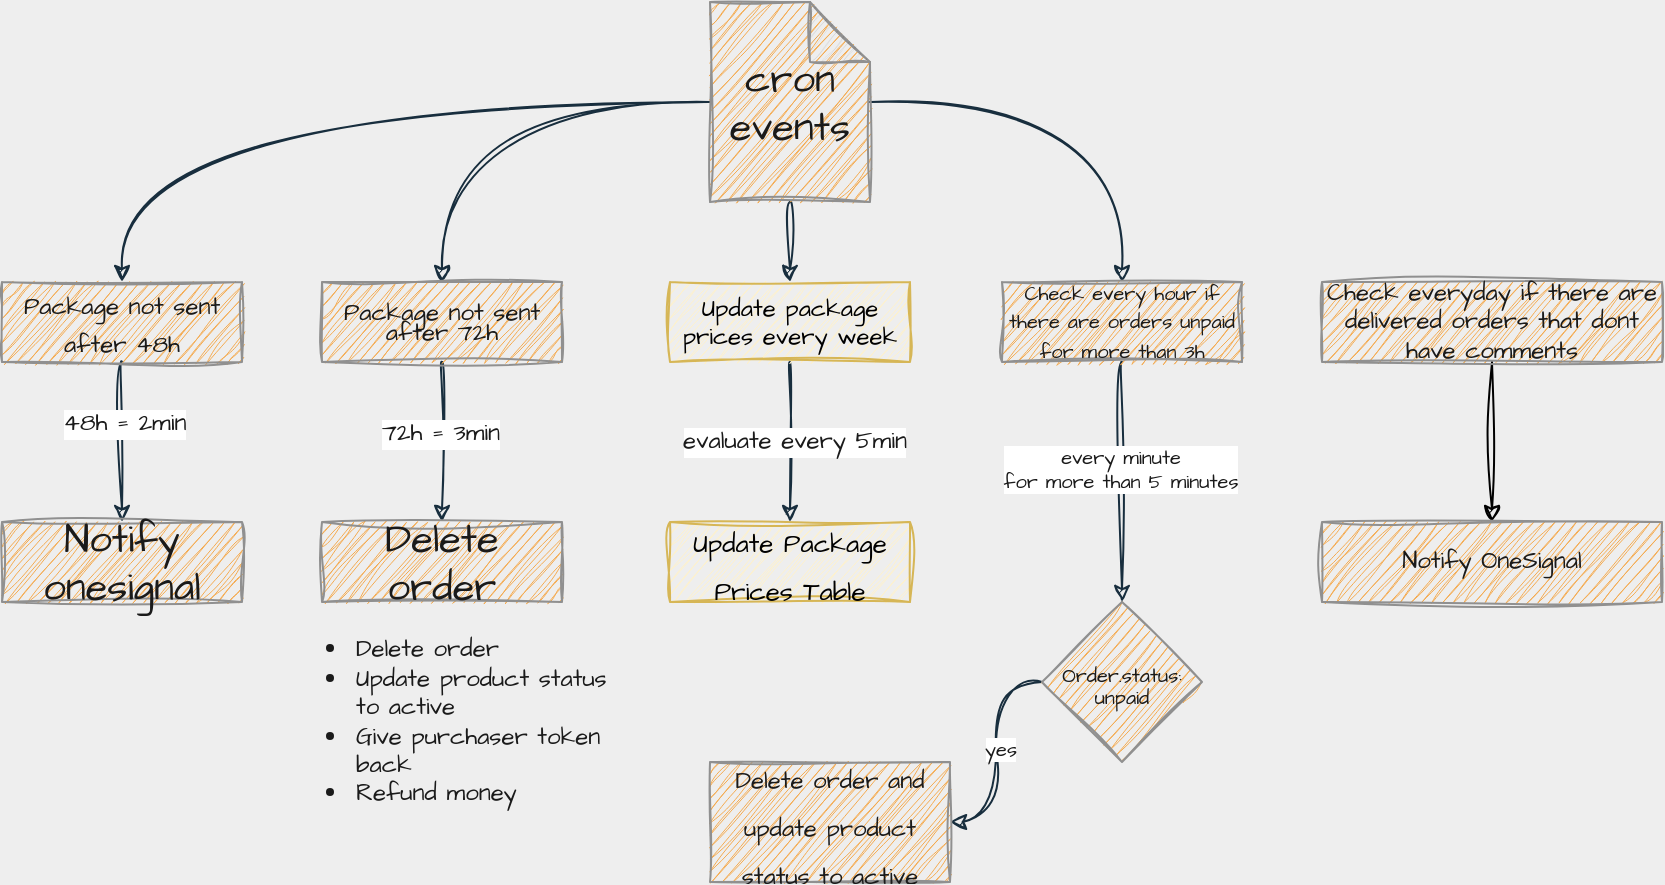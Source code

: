 <mxfile version="20.6.0" type="github">
  <diagram id="pWL9M35hyhVUCSLAzQwa" name="Strona-1">
    <mxGraphModel dx="1501" dy="863" grid="1" gridSize="10" guides="1" tooltips="1" connect="1" arrows="1" fold="1" page="1" pageScale="1" pageWidth="827" pageHeight="1169" background="#EEEEEE" math="0" shadow="0">
      <root>
        <mxCell id="0" />
        <mxCell id="1" parent="0" />
        <mxCell id="czl2qet7RvVeBFFA1b4G-19" style="edgeStyle=orthogonalEdgeStyle;rounded=0;hachureGap=4;jiggle=2;orthogonalLoop=1;jettySize=auto;html=1;strokeColor=#182E3E;fontFamily=Architects Daughter;fontSource=https%3A%2F%2Ffonts.googleapis.com%2Fcss%3Ffamily%3DArchitects%2BDaughter;fontSize=12;fontColor=#1A1A1A;curved=1;sketch=1;" parent="1" source="czl2qet7RvVeBFFA1b4G-5" target="czl2qet7RvVeBFFA1b4G-10" edge="1">
          <mxGeometry relative="1" as="geometry" />
        </mxCell>
        <mxCell id="czl2qet7RvVeBFFA1b4G-20" style="edgeStyle=orthogonalEdgeStyle;rounded=0;hachureGap=4;jiggle=2;orthogonalLoop=1;jettySize=auto;html=1;entryX=0.5;entryY=0;entryDx=0;entryDy=0;strokeColor=#182E3E;fontFamily=Architects Daughter;fontSource=https%3A%2F%2Ffonts.googleapis.com%2Fcss%3Ffamily%3DArchitects%2BDaughter;fontSize=12;fontColor=#1A1A1A;curved=1;sketch=1;" parent="1" source="czl2qet7RvVeBFFA1b4G-5" target="czl2qet7RvVeBFFA1b4G-8" edge="1">
          <mxGeometry relative="1" as="geometry" />
        </mxCell>
        <mxCell id="czl2qet7RvVeBFFA1b4G-21" style="edgeStyle=orthogonalEdgeStyle;rounded=0;hachureGap=4;jiggle=2;orthogonalLoop=1;jettySize=auto;html=1;entryX=0.5;entryY=0;entryDx=0;entryDy=0;strokeColor=#182E3E;fontFamily=Architects Daughter;fontSource=https%3A%2F%2Ffonts.googleapis.com%2Fcss%3Ffamily%3DArchitects%2BDaughter;fontSize=12;fontColor=#1A1A1A;curved=1;sketch=1;" parent="1" source="czl2qet7RvVeBFFA1b4G-5" target="czl2qet7RvVeBFFA1b4G-6" edge="1">
          <mxGeometry relative="1" as="geometry" />
        </mxCell>
        <mxCell id="ePx3qtR9HWIwEJ90-jqC-6" style="edgeStyle=orthogonalEdgeStyle;rounded=0;hachureGap=4;jiggle=2;orthogonalLoop=1;jettySize=auto;html=1;entryX=0.5;entryY=0;entryDx=0;entryDy=0;strokeColor=#182E3E;fontFamily=Architects Daughter;fontSource=https%3A%2F%2Ffonts.googleapis.com%2Fcss%3Ffamily%3DArchitects%2BDaughter;fontSize=10;fontColor=#1A1A1A;curved=1;sketch=1;" edge="1" parent="1" source="czl2qet7RvVeBFFA1b4G-5" target="czl2qet7RvVeBFFA1b4G-11">
          <mxGeometry relative="1" as="geometry" />
        </mxCell>
        <mxCell id="czl2qet7RvVeBFFA1b4G-5" value="&lt;div&gt;cron&lt;/div&gt;&lt;div&gt;events&lt;br&gt;&lt;/div&gt;" style="shape=note;whiteSpace=wrap;html=1;backgroundOutline=1;darkOpacity=0.05;hachureGap=4;jiggle=2;strokeColor=#909090;fontFamily=Architects Daughter;fontSource=https%3A%2F%2Ffonts.googleapis.com%2Fcss%3Ffamily%3DArchitects%2BDaughter;fontSize=20;fontColor=#1A1A1A;fillColor=#F5AB50;rounded=0;sketch=1;" parent="1" vertex="1">
          <mxGeometry x="374" y="30" width="80" height="100" as="geometry" />
        </mxCell>
        <mxCell id="czl2qet7RvVeBFFA1b4G-13" value="" style="edgeStyle=orthogonalEdgeStyle;rounded=0;hachureGap=4;jiggle=2;orthogonalLoop=1;jettySize=auto;html=1;strokeColor=#182E3E;fontFamily=Architects Daughter;fontSource=https%3A%2F%2Ffonts.googleapis.com%2Fcss%3Ffamily%3DArchitects%2BDaughter;fontSize=12;fontColor=#1A1A1A;curved=1;sketch=1;" parent="1" source="czl2qet7RvVeBFFA1b4G-6" target="czl2qet7RvVeBFFA1b4G-12" edge="1">
          <mxGeometry relative="1" as="geometry" />
        </mxCell>
        <mxCell id="czl2qet7RvVeBFFA1b4G-18" value="48h = 2min" style="edgeLabel;html=1;align=center;verticalAlign=middle;resizable=0;points=[];fontSize=12;fontFamily=Architects Daughter;fontColor=#1A1A1A;rounded=0;sketch=1;" parent="czl2qet7RvVeBFFA1b4G-13" vertex="1" connectable="0">
          <mxGeometry x="-0.232" y="1" relative="1" as="geometry">
            <mxPoint as="offset" />
          </mxGeometry>
        </mxCell>
        <mxCell id="czl2qet7RvVeBFFA1b4G-6" value="&lt;p style=&quot;line-height: 80%;&quot;&gt;&lt;font style=&quot;font-size: 12px;&quot;&gt;Package not sent after 48h&lt;/font&gt;&lt;/p&gt;" style="rounded=0;whiteSpace=wrap;html=1;hachureGap=4;jiggle=2;strokeColor=#909090;fontFamily=Architects Daughter;fontSource=https%3A%2F%2Ffonts.googleapis.com%2Fcss%3Ffamily%3DArchitects%2BDaughter;fontSize=20;fontColor=#1A1A1A;fillColor=#F5AB50;sketch=1;" parent="1" vertex="1">
          <mxGeometry x="20" y="170" width="120" height="40" as="geometry" />
        </mxCell>
        <mxCell id="czl2qet7RvVeBFFA1b4G-15" value="" style="edgeStyle=orthogonalEdgeStyle;rounded=0;hachureGap=4;jiggle=2;orthogonalLoop=1;jettySize=auto;html=1;strokeColor=#182E3E;fontFamily=Architects Daughter;fontSource=https%3A%2F%2Ffonts.googleapis.com%2Fcss%3Ffamily%3DArchitects%2BDaughter;fontSize=12;fontColor=#1A1A1A;curved=1;sketch=1;" parent="1" source="czl2qet7RvVeBFFA1b4G-8" target="czl2qet7RvVeBFFA1b4G-14" edge="1">
          <mxGeometry relative="1" as="geometry" />
        </mxCell>
        <mxCell id="czl2qet7RvVeBFFA1b4G-17" value="72h = 3min" style="edgeLabel;html=1;align=center;verticalAlign=middle;resizable=0;points=[];fontSize=12;fontFamily=Architects Daughter;fontColor=#1A1A1A;rounded=0;sketch=1;" parent="czl2qet7RvVeBFFA1b4G-15" vertex="1" connectable="0">
          <mxGeometry x="-0.104" y="-1" relative="1" as="geometry">
            <mxPoint as="offset" />
          </mxGeometry>
        </mxCell>
        <mxCell id="czl2qet7RvVeBFFA1b4G-8" value="&lt;p style=&quot;line-height: 80%; font-size: 12px;&quot;&gt;&lt;font style=&quot;font-size: 12px;&quot;&gt;Package not sent after 72h&lt;br&gt;&lt;/font&gt;&lt;/p&gt;" style="rounded=0;whiteSpace=wrap;html=1;hachureGap=4;jiggle=2;strokeColor=#909090;fontFamily=Architects Daughter;fontSource=https%3A%2F%2Ffonts.googleapis.com%2Fcss%3Ffamily%3DArchitects%2BDaughter;fontSize=20;fontColor=#1A1A1A;fillColor=#F5AB50;sketch=1;" parent="1" vertex="1">
          <mxGeometry x="180" y="170" width="120" height="40" as="geometry" />
        </mxCell>
        <mxCell id="ePx3qtR9HWIwEJ90-jqC-2" style="edgeStyle=orthogonalEdgeStyle;rounded=0;hachureGap=4;jiggle=2;orthogonalLoop=1;jettySize=auto;html=1;strokeColor=#182E3E;fontFamily=Architects Daughter;fontSource=https%3A%2F%2Ffonts.googleapis.com%2Fcss%3Ffamily%3DArchitects%2BDaughter;fontSize=12;fontColor=#1A1A1A;curved=1;sketch=1;" edge="1" parent="1" source="czl2qet7RvVeBFFA1b4G-10" target="ePx3qtR9HWIwEJ90-jqC-1">
          <mxGeometry relative="1" as="geometry" />
        </mxCell>
        <mxCell id="ePx3qtR9HWIwEJ90-jqC-3" value="evaluate every 5min" style="edgeLabel;html=1;align=center;verticalAlign=middle;resizable=0;points=[];fontSize=12;fontFamily=Architects Daughter;fontColor=#1A1A1A;rounded=0;sketch=1;" vertex="1" connectable="0" parent="ePx3qtR9HWIwEJ90-jqC-2">
          <mxGeometry x="-0.011" y="2" relative="1" as="geometry">
            <mxPoint as="offset" />
          </mxGeometry>
        </mxCell>
        <mxCell id="czl2qet7RvVeBFFA1b4G-10" value="&lt;p style=&quot;line-height: 110%; font-size: 12px;&quot;&gt;&lt;font style=&quot;font-size: 12px;&quot;&gt;Update package prices every week&lt;br&gt;&lt;/font&gt;&lt;/p&gt;" style="rounded=0;whiteSpace=wrap;html=1;hachureGap=4;jiggle=2;strokeColor=#d6b656;fontFamily=Architects Daughter;fontSource=https%3A%2F%2Ffonts.googleapis.com%2Fcss%3Ffamily%3DArchitects%2BDaughter;fontSize=20;fillColor=#fff2cc;sketch=1;" parent="1" vertex="1">
          <mxGeometry x="354" y="170" width="120" height="40" as="geometry" />
        </mxCell>
        <mxCell id="ePx3qtR9HWIwEJ90-jqC-10" value="" style="edgeStyle=orthogonalEdgeStyle;rounded=0;hachureGap=4;jiggle=2;orthogonalLoop=1;jettySize=auto;html=1;strokeColor=#182E3E;fontFamily=Architects Daughter;fontSource=https%3A%2F%2Ffonts.googleapis.com%2Fcss%3Ffamily%3DArchitects%2BDaughter;fontSize=10;fontColor=#1A1A1A;curved=1;sketch=1;" edge="1" parent="1" source="czl2qet7RvVeBFFA1b4G-11" target="ePx3qtR9HWIwEJ90-jqC-9">
          <mxGeometry relative="1" as="geometry" />
        </mxCell>
        <mxCell id="ePx3qtR9HWIwEJ90-jqC-14" value="&lt;div&gt;every minute&lt;/div&gt;&lt;div&gt;for more than 5 minutes&lt;br&gt;&lt;/div&gt;" style="edgeLabel;html=1;align=center;verticalAlign=middle;resizable=0;points=[];fontSize=10;fontFamily=Architects Daughter;fontColor=#1A1A1A;rounded=0;sketch=1;" vertex="1" connectable="0" parent="ePx3qtR9HWIwEJ90-jqC-10">
          <mxGeometry x="-0.117" y="-1" relative="1" as="geometry">
            <mxPoint as="offset" />
          </mxGeometry>
        </mxCell>
        <mxCell id="czl2qet7RvVeBFFA1b4G-11" value="&lt;font style=&quot;font-size: 10px;&quot;&gt;Check every hour if there are orders unpaid for more than 3h&lt;/font&gt;" style="rounded=0;whiteSpace=wrap;html=1;hachureGap=4;jiggle=2;strokeColor=#909090;fontFamily=Architects Daughter;fontSource=https%3A%2F%2Ffonts.googleapis.com%2Fcss%3Ffamily%3DArchitects%2BDaughter;fontSize=12;fontColor=#1A1A1A;fillColor=#F5AB50;sketch=1;" parent="1" vertex="1">
          <mxGeometry x="520" y="170" width="120" height="40" as="geometry" />
        </mxCell>
        <mxCell id="czl2qet7RvVeBFFA1b4G-12" value="Notify onesignal" style="rounded=0;whiteSpace=wrap;html=1;hachureGap=4;jiggle=2;strokeColor=#909090;fontFamily=Architects Daughter;fontSource=https%3A%2F%2Ffonts.googleapis.com%2Fcss%3Ffamily%3DArchitects%2BDaughter;fontSize=20;fontColor=#1A1A1A;fillColor=#F5AB50;sketch=1;" parent="1" vertex="1">
          <mxGeometry x="20" y="290" width="120" height="40" as="geometry" />
        </mxCell>
        <mxCell id="czl2qet7RvVeBFFA1b4G-14" value="Delete order" style="rounded=0;whiteSpace=wrap;html=1;hachureGap=4;jiggle=2;strokeColor=#909090;fontFamily=Architects Daughter;fontSource=https%3A%2F%2Ffonts.googleapis.com%2Fcss%3Ffamily%3DArchitects%2BDaughter;fontSize=20;fontColor=#1A1A1A;fillColor=#F5AB50;sketch=1;" parent="1" vertex="1">
          <mxGeometry x="180" y="290" width="120" height="40" as="geometry" />
        </mxCell>
        <mxCell id="czl2qet7RvVeBFFA1b4G-16" value="&lt;ul&gt;&lt;li&gt;Delete order&lt;/li&gt;&lt;li&gt;Update product status to active&lt;/li&gt;&lt;li&gt;Give purchaser token back&lt;/li&gt;&lt;li&gt;Refund money &lt;br&gt;&lt;/li&gt;&lt;/ul&gt;" style="text;html=1;strokeColor=none;fillColor=none;align=left;verticalAlign=middle;whiteSpace=wrap;rounded=0;hachureGap=4;jiggle=2;fontFamily=Architects Daughter;fontSource=https%3A%2F%2Ffonts.googleapis.com%2Fcss%3Ffamily%3DArchitects%2BDaughter;fontSize=12;fontColor=#1A1A1A;sketch=1;" parent="1" vertex="1">
          <mxGeometry x="155" y="310" width="170" height="160" as="geometry" />
        </mxCell>
        <mxCell id="ePx3qtR9HWIwEJ90-jqC-1" value="&lt;font style=&quot;font-size: 13px;&quot;&gt;Update Package Prices Table&lt;/font&gt;" style="rounded=0;whiteSpace=wrap;html=1;hachureGap=4;jiggle=2;strokeColor=#d6b656;fontFamily=Architects Daughter;fontSource=https%3A%2F%2Ffonts.googleapis.com%2Fcss%3Ffamily%3DArchitects%2BDaughter;fontSize=20;fillColor=#fff2cc;sketch=1;" vertex="1" parent="1">
          <mxGeometry x="354" y="290" width="120" height="40" as="geometry" />
        </mxCell>
        <mxCell id="ePx3qtR9HWIwEJ90-jqC-12" value="" style="edgeStyle=orthogonalEdgeStyle;rounded=0;hachureGap=4;jiggle=2;orthogonalLoop=1;jettySize=auto;html=1;strokeColor=#182E3E;fontFamily=Architects Daughter;fontSource=https%3A%2F%2Ffonts.googleapis.com%2Fcss%3Ffamily%3DArchitects%2BDaughter;fontSize=10;fontColor=#1A1A1A;curved=1;sketch=1;" edge="1" parent="1" source="ePx3qtR9HWIwEJ90-jqC-9" target="ePx3qtR9HWIwEJ90-jqC-11">
          <mxGeometry relative="1" as="geometry" />
        </mxCell>
        <mxCell id="ePx3qtR9HWIwEJ90-jqC-13" value="yes" style="edgeLabel;html=1;align=center;verticalAlign=middle;resizable=0;points=[];fontSize=10;fontFamily=Architects Daughter;fontColor=#1A1A1A;rounded=0;sketch=1;" vertex="1" connectable="0" parent="ePx3qtR9HWIwEJ90-jqC-12">
          <mxGeometry x="-0.043" y="2" relative="1" as="geometry">
            <mxPoint as="offset" />
          </mxGeometry>
        </mxCell>
        <mxCell id="ePx3qtR9HWIwEJ90-jqC-9" value="&lt;p style=&quot;line-height: 40%;&quot;&gt;&lt;font style=&quot;font-size: 10px;&quot;&gt;Order.status: unpaid&lt;/font&gt;&lt;/p&gt;" style="rhombus;whiteSpace=wrap;html=1;fontFamily=Architects Daughter;fillColor=#F5AB50;strokeColor=#909090;fontColor=#1A1A1A;rounded=0;hachureGap=4;jiggle=2;fontSource=https%3A%2F%2Ffonts.googleapis.com%2Fcss%3Ffamily%3DArchitects%2BDaughter;fontSize=20;sketch=1;" vertex="1" parent="1">
          <mxGeometry x="540" y="330" width="80" height="80" as="geometry" />
        </mxCell>
        <mxCell id="ePx3qtR9HWIwEJ90-jqC-11" value="&lt;font style=&quot;font-size: 12px;&quot;&gt;Delete order and update product status to active&lt;/font&gt;" style="whiteSpace=wrap;html=1;fontSize=20;fontFamily=Architects Daughter;fillColor=#F5AB50;strokeColor=#909090;fontColor=#1A1A1A;rounded=0;hachureGap=4;jiggle=2;fontSource=https%3A%2F%2Ffonts.googleapis.com%2Fcss%3Ffamily%3DArchitects%2BDaughter;sketch=1;" vertex="1" parent="1">
          <mxGeometry x="374" y="410" width="120" height="60" as="geometry" />
        </mxCell>
        <mxCell id="ePx3qtR9HWIwEJ90-jqC-22" value="" style="edgeStyle=orthogonalEdgeStyle;rounded=0;sketch=1;hachureGap=4;jiggle=2;orthogonalLoop=1;jettySize=auto;html=1;fontFamily=Architects Daughter;fontSource=https%3A%2F%2Ffonts.googleapis.com%2Fcss%3Ffamily%3DArchitects%2BDaughter;fontSize=16;" edge="1" parent="1" source="ePx3qtR9HWIwEJ90-jqC-20" target="ePx3qtR9HWIwEJ90-jqC-21">
          <mxGeometry relative="1" as="geometry" />
        </mxCell>
        <mxCell id="ePx3qtR9HWIwEJ90-jqC-20" value="Check everyday if there are delivered orders that dont have comments" style="rounded=0;whiteSpace=wrap;html=1;hachureGap=4;jiggle=2;strokeColor=#909090;fontFamily=Architects Daughter;fontSource=https%3A%2F%2Ffonts.googleapis.com%2Fcss%3Ffamily%3DArchitects%2BDaughter;fontSize=12;fontColor=#1A1A1A;fillColor=#F5AB50;sketch=1;" vertex="1" parent="1">
          <mxGeometry x="680" y="170" width="170" height="40" as="geometry" />
        </mxCell>
        <mxCell id="ePx3qtR9HWIwEJ90-jqC-21" value="Notify OneSignal" style="rounded=0;whiteSpace=wrap;html=1;hachureGap=4;jiggle=2;strokeColor=#909090;fontFamily=Architects Daughter;fontSource=https%3A%2F%2Ffonts.googleapis.com%2Fcss%3Ffamily%3DArchitects%2BDaughter;fontSize=12;fontColor=#1A1A1A;fillColor=#F5AB50;sketch=1;" vertex="1" parent="1">
          <mxGeometry x="680" y="290" width="170" height="40" as="geometry" />
        </mxCell>
      </root>
    </mxGraphModel>
  </diagram>
</mxfile>
